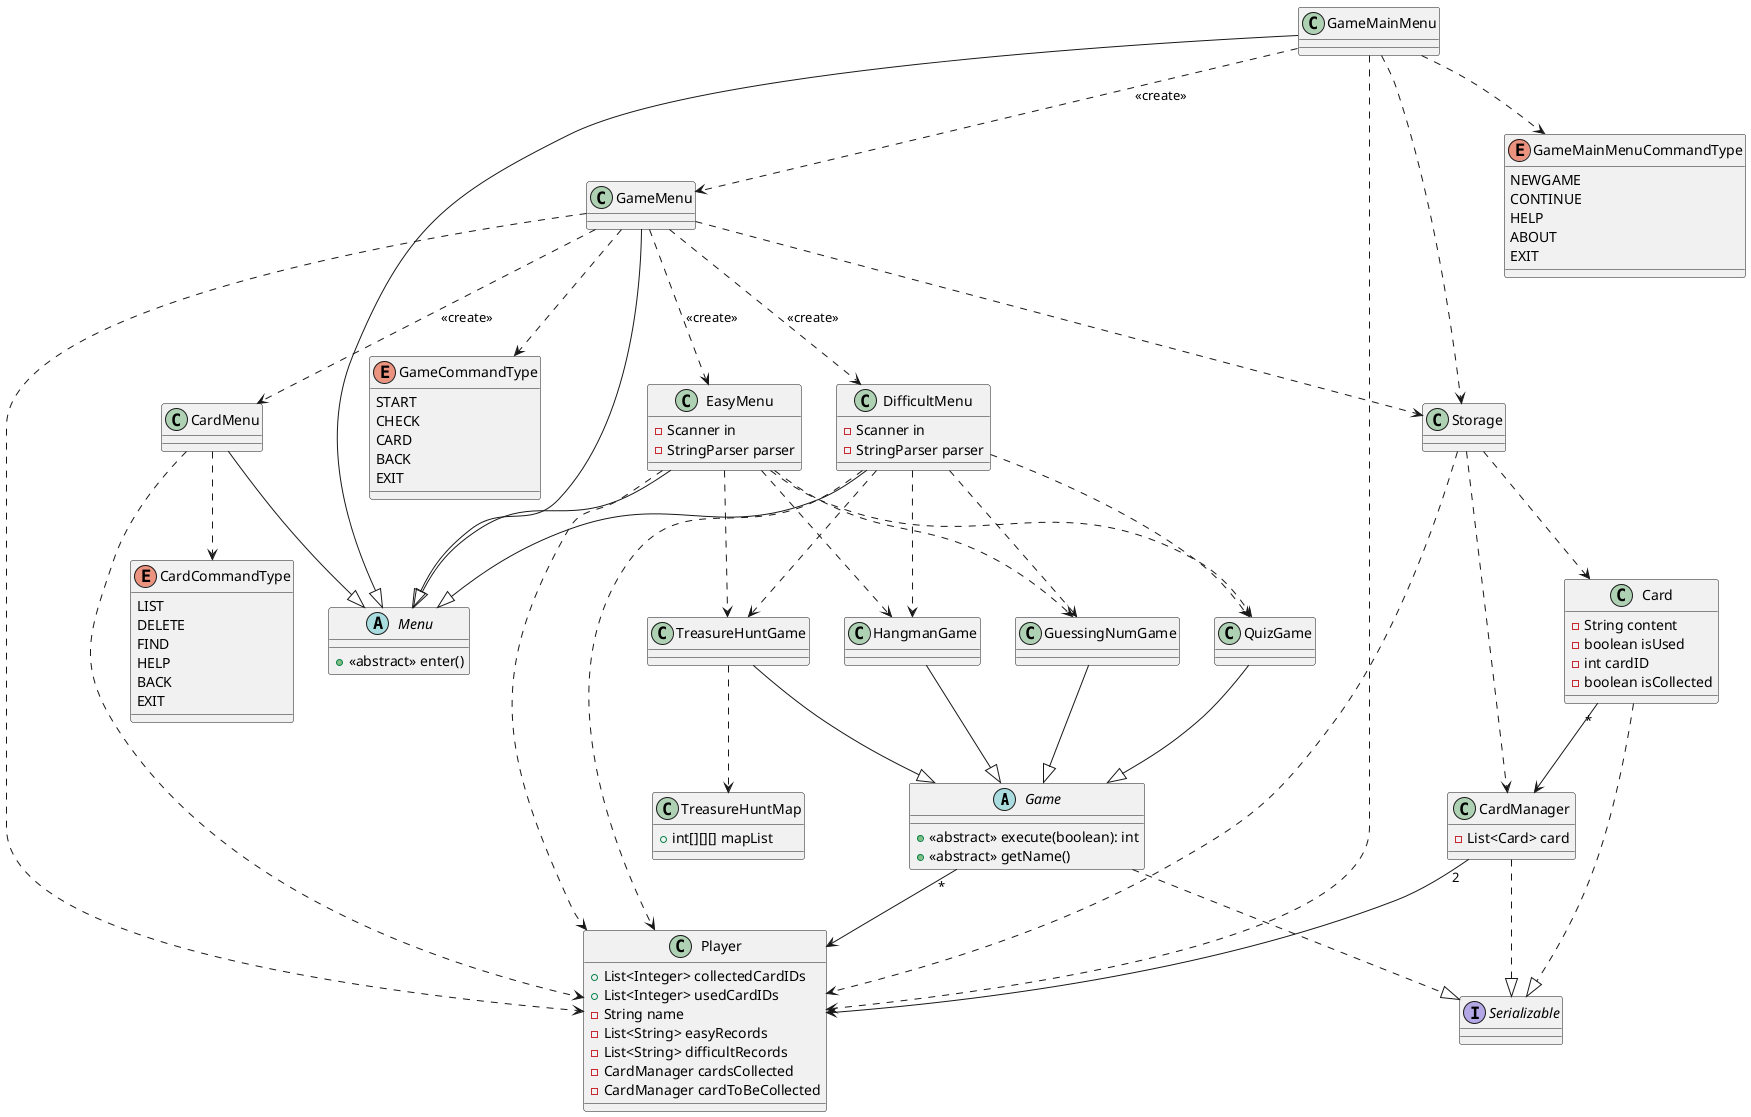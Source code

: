@startuml
'https://plantuml.com/class-diagram

abstract class Game
abstract class Menu
interface Serializable

HangmanGame --|> Game
GuessingNumGame --|> Game
QuizGame --|> Game
TreasureHuntGame --|> Game

GameMainMenu --|> Menu
CardMenu --|> Menu
EasyMenu --|> Menu
DifficultMenu --|> Menu
GameMenu --|> Menu

Game..|> Serializable
Card..|> Serializable
CardManager..|>Serializable

TreasureHuntGame ..> TreasureHuntMap

Card"*" --> CardManager
CardManager"2" --> Player
Game"*" --> Player

abstract class Game {
+<<abstract>> execute(boolean): int
+<<abstract>> getName()
}

abstract class Menu {
+<<abstract>> enter()
}

Storage ..> Card
Storage ..>CardManager
Storage ..> Player
GameMenu ..>Storage
GameMainMenu ..> Storage
class Storage {
}

class Card {
-String content
-boolean isUsed
-int cardID
-boolean isCollected
}

class CardManager {
-List<Card> card
}

class TreasureHuntMap {
+int[][][] mapList
}

class Player{
+List<Integer> collectedCardIDs
+List<Integer> usedCardIDs
-String name
-List<String> easyRecords
-List<String> difficultRecords
-CardManager cardsCollected
-CardManager cardToBeCollected
}

enum CardCommandType {
LIST
DELETE
FIND
HELP
BACK
EXIT
}

enum GameCommandType {
START
CHECK
CARD
BACK
EXIT
}

enum GameMainMenuCommandType {
NEWGAME
CONTINUE
HELP
ABOUT
EXIT
}

CardMenu ..> CardCommandType
CardMenu ..>Player
class CardMenu {
}

EasyMenu ..> HangmanGame
EasyMenu ..> QuizGame
EasyMenu ..> TreasureHuntGame
EasyMenu ..> GuessingNumGame
EasyMenu ..> Player
class EasyMenu {
-Scanner in
-StringParser parser
}

DifficultMenu ..> HangmanGame
DifficultMenu ..> QuizGame
DifficultMenu ..> TreasureHuntGame
DifficultMenu ..> GuessingNumGame
DifficultMenu ..> Player
class DifficultMenu {
-Scanner in
-StringParser parser
}

GameMenu ..> EasyMenu: <<create>>
GameMenu ..> DifficultMenu: <<create>>
GameMenu ..> CardMenu: <<create>>
GameMenu ..> GameCommandType
GameMenu ..> Player
class GameMenu {
}

GameMainMenu ..> GameMenu: <<create>>
GameMainMenu ..> GameMainMenuCommandType
GameMainMenu ..> Player
class GameMainMenu {
}
@enduml